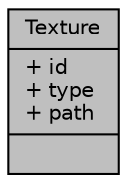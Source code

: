 digraph "Texture"
{
 // LATEX_PDF_SIZE
  edge [fontname="Helvetica",fontsize="10",labelfontname="Helvetica",labelfontsize="10"];
  node [fontname="Helvetica",fontsize="10",shape=record];
  Node1 [label="{Texture\n|+ id\l+ type\l+ path\l|}",height=0.2,width=0.4,color="black", fillcolor="grey75", style="filled", fontcolor="black",tooltip="Texture point information, such as the the textures ID, its path and its type"];
}

